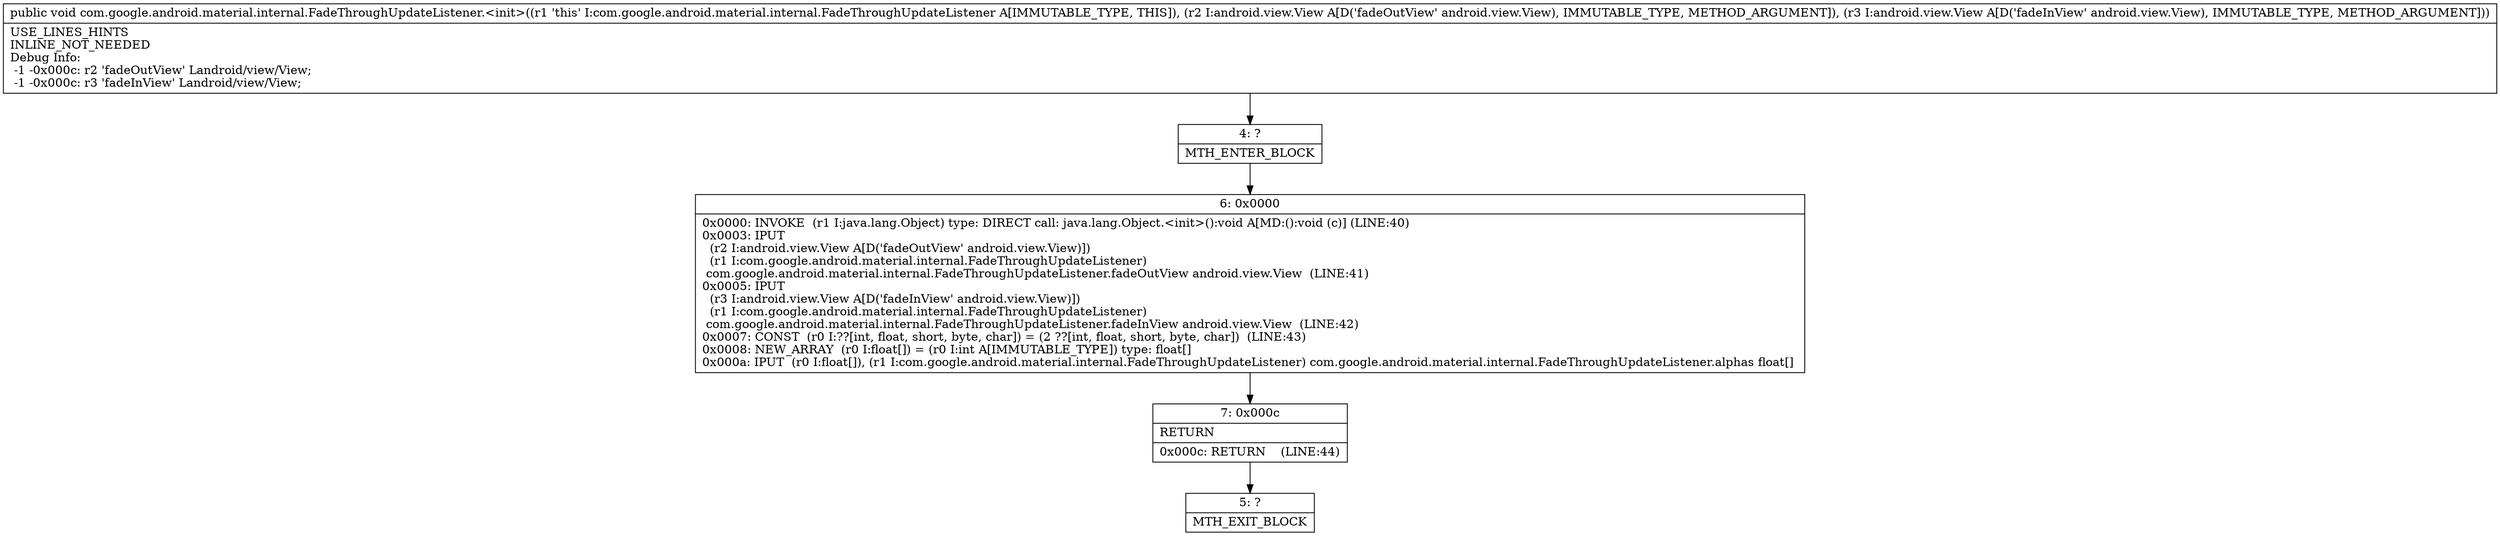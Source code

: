 digraph "CFG forcom.google.android.material.internal.FadeThroughUpdateListener.\<init\>(Landroid\/view\/View;Landroid\/view\/View;)V" {
Node_4 [shape=record,label="{4\:\ ?|MTH_ENTER_BLOCK\l}"];
Node_6 [shape=record,label="{6\:\ 0x0000|0x0000: INVOKE  (r1 I:java.lang.Object) type: DIRECT call: java.lang.Object.\<init\>():void A[MD:():void (c)] (LINE:40)\l0x0003: IPUT  \l  (r2 I:android.view.View A[D('fadeOutView' android.view.View)])\l  (r1 I:com.google.android.material.internal.FadeThroughUpdateListener)\l com.google.android.material.internal.FadeThroughUpdateListener.fadeOutView android.view.View  (LINE:41)\l0x0005: IPUT  \l  (r3 I:android.view.View A[D('fadeInView' android.view.View)])\l  (r1 I:com.google.android.material.internal.FadeThroughUpdateListener)\l com.google.android.material.internal.FadeThroughUpdateListener.fadeInView android.view.View  (LINE:42)\l0x0007: CONST  (r0 I:??[int, float, short, byte, char]) = (2 ??[int, float, short, byte, char])  (LINE:43)\l0x0008: NEW_ARRAY  (r0 I:float[]) = (r0 I:int A[IMMUTABLE_TYPE]) type: float[] \l0x000a: IPUT  (r0 I:float[]), (r1 I:com.google.android.material.internal.FadeThroughUpdateListener) com.google.android.material.internal.FadeThroughUpdateListener.alphas float[] \l}"];
Node_7 [shape=record,label="{7\:\ 0x000c|RETURN\l|0x000c: RETURN    (LINE:44)\l}"];
Node_5 [shape=record,label="{5\:\ ?|MTH_EXIT_BLOCK\l}"];
MethodNode[shape=record,label="{public void com.google.android.material.internal.FadeThroughUpdateListener.\<init\>((r1 'this' I:com.google.android.material.internal.FadeThroughUpdateListener A[IMMUTABLE_TYPE, THIS]), (r2 I:android.view.View A[D('fadeOutView' android.view.View), IMMUTABLE_TYPE, METHOD_ARGUMENT]), (r3 I:android.view.View A[D('fadeInView' android.view.View), IMMUTABLE_TYPE, METHOD_ARGUMENT]))  | USE_LINES_HINTS\lINLINE_NOT_NEEDED\lDebug Info:\l  \-1 \-0x000c: r2 'fadeOutView' Landroid\/view\/View;\l  \-1 \-0x000c: r3 'fadeInView' Landroid\/view\/View;\l}"];
MethodNode -> Node_4;Node_4 -> Node_6;
Node_6 -> Node_7;
Node_7 -> Node_5;
}

